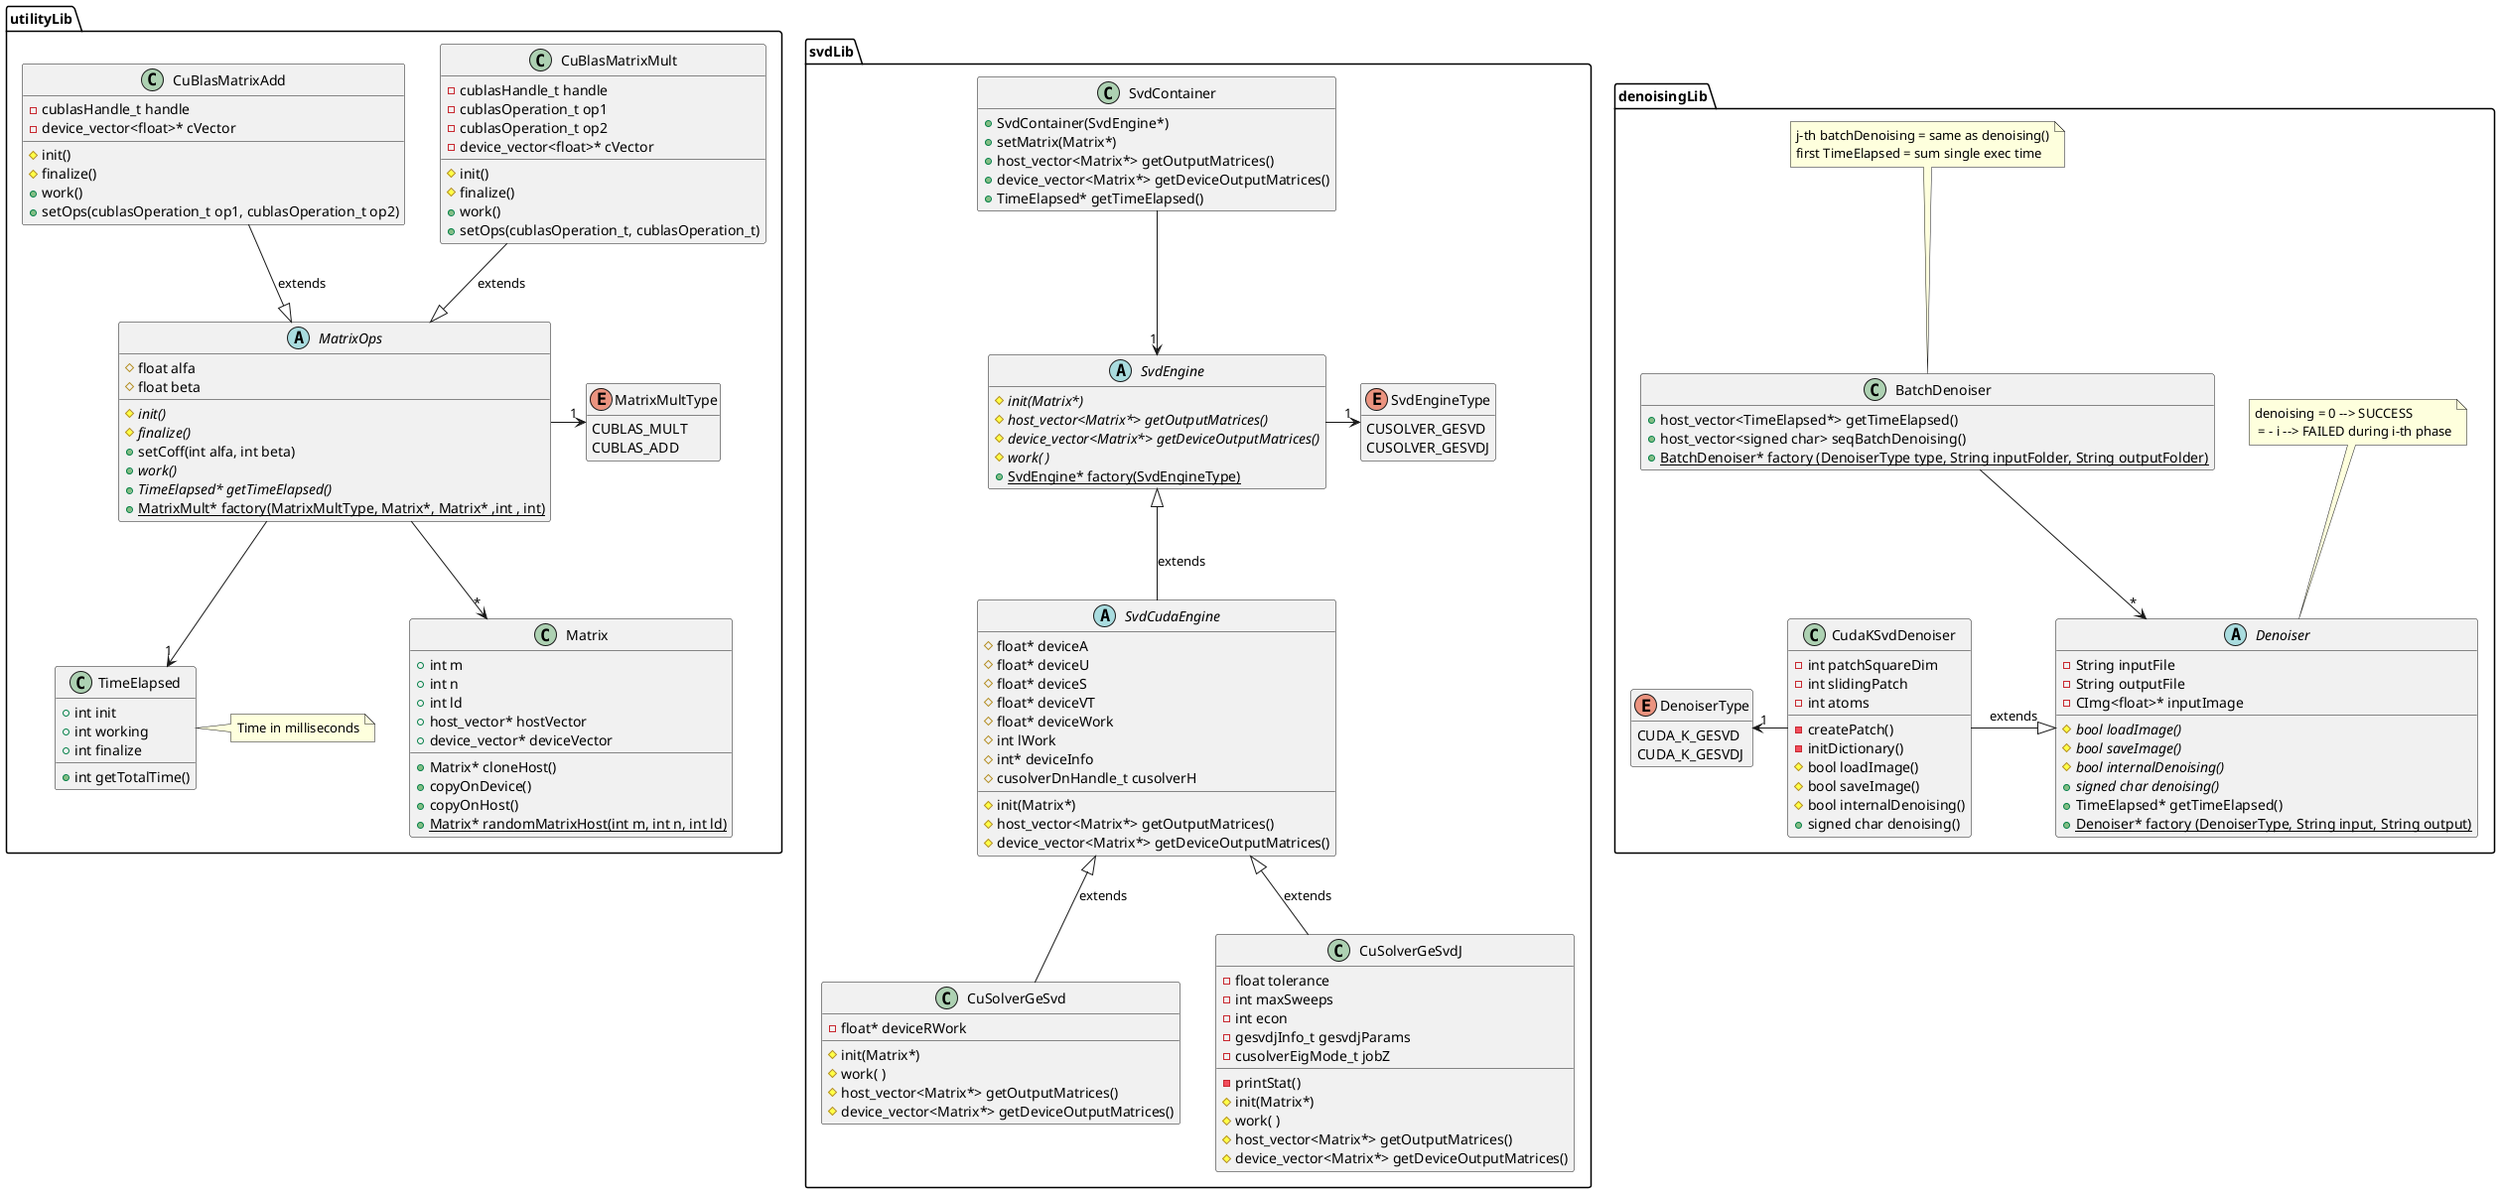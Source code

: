 @startuml diagrammaSVD

package utilityLib{

    class Matrix{
        + int m
        + int n
        + int ld
        + host_vector* hostVector
        + device_vector* deviceVector
        
        + Matrix* cloneHost()
        + copyOnDevice()
        + copyOnHost()
        {static} + Matrix* randomMatrixHost(int m, int n, int ld)
    }

    class TimeElapsed{
        + int init
        + int working
        + int finalize
        + int getTotalTime()
    }

    note right: Time in milliseconds

    enum MatrixMultType{
            CUBLAS_MULT
            CUBLAS_ADD
    }

    abstract class MatrixOps{

        # float alfa
        # float beta

        {abstract} # init()
        {abstract} # finalize()
        + setCoff(int alfa, int beta)
        {abstract} + work()
        {abstract} + TimeElapsed* getTimeElapsed()
        {static} + MatrixMult* factory(MatrixMultType, Matrix*, Matrix* ,int , int)
    }

    class CuBlasMatrixMult{

        - cublasHandle_t handle
        - cublasOperation_t op1
        - cublasOperation_t op2
        - device_vector<float>* cVector

        # init()
        # finalize()
        + work()
        + setOps(cublasOperation_t, cublasOperation_t) 
    }

    class CuBlasMatrixAdd{

        - cublasHandle_t handle
        - device_vector<float>* cVector

        # init()
        # finalize()
        + work()
        + setOps(cublasOperation_t op1, cublasOperation_t op2)
    }

    MatrixOps --> "*" Matrix
    MatrixOps --> "1" TimeElapsed
    MatrixOps -> "1" MatrixMultType 
    CuBlasMatrixMult --|> MatrixOps : extends
    CuBlasMatrixAdd --|> MatrixOps : extends

    hide MatrixMultType methods 
}

package svdLib {

    abstract class SvdEngine{
        
        {abstract} # init(Matrix*)
        {abstract} # host_vector<Matrix*> getOutputMatrices()
        {abstract} # device_vector<Matrix*> getDeviceOutputMatrices()
        {abstract} # work( )
        {static} + SvdEngine* factory(SvdEngineType)
    }

    abstract class SvdCudaEngine{

        # float* deviceA
        # float* deviceU
        # float* deviceS
        # float* deviceVT
        # float* deviceWork
        # int lWork
        # int* deviceInfo
        # cusolverDnHandle_t cusolverH
        

        # init(Matrix*)
        # host_vector<Matrix*> getOutputMatrices()
        # device_vector<Matrix*> getDeviceOutputMatrices()
    }

    enum SvdEngineType{
            CUSOLVER_GESVD
            CUSOLVER_GESVDJ
    }

    class CuSolverGeSvd{

        - float* deviceRWork

        # init(Matrix*)
        # work( )
        # host_vector<Matrix*> getOutputMatrices()
        # device_vector<Matrix*> getDeviceOutputMatrices()
    }

    class CuSolverGeSvdJ{

        - float tolerance
        - int maxSweeps
        - int econ
        - gesvdjInfo_t gesvdjParams
        - cusolverEigMode_t jobZ

        - printStat()
        # init(Matrix*)
        # work( )
        # host_vector<Matrix*> getOutputMatrices()
        # device_vector<Matrix*> getDeviceOutputMatrices()
    }

    class SvdContainer{

        + SvdContainer(SvdEngine*)
        + setMatrix(Matrix*)
        + host_vector<Matrix*> getOutputMatrices()
        + device_vector<Matrix*> getDeviceOutputMatrices()
        + TimeElapsed* getTimeElapsed()
    }

    'SvdContainer -->  "*" Matrix 
    SvdContainer --> "1" SvdEngine
    'TimeElapsed "1" <- SvdContainer
    'SvdEngine -> "*" Matrix
    SvdEngine -> "1" SvdEngineType
    SvdEngine <|-- SvdCudaEngine : extends
    SvdCudaEngine <|-- CuSolverGeSvdJ : extends
    SvdCudaEngine <|-- CuSolverGeSvd : extends

    hide SvdEngineType methods
    hide SvdContainer fields
    hide SvdEngine fields
}

package denoisingLib{

    enum DenoiserType{
            CUDA_K_GESVD
            CUDA_K_GESVDJ
    }

    abstract class Denoiser{

        - String inputFile
        - String outputFile
        - CImg<float>* inputImage

        {abstract} # bool loadImage()
        {abstract} # bool saveImage()
        {abstract} # bool internalDenoising()
        {abstract} + signed char denoising()
        + TimeElapsed* getTimeElapsed()
        {static} + Denoiser* factory (DenoiserType, String input, String output)
    }

    note top: denoising = 0 --> SUCCESS\n = - i --> FAILED during i-th phase 

    class CudaKSvdDenoiser{
        - int patchSquareDim
        - int slidingPatch
        - int atoms

        - createPatch()
        - initDictionary()
        # bool loadImage()
        # bool saveImage()
        # bool internalDenoising()
        + signed char denoising()
    }

    class BatchDenoiser{
        + host_vector<TimeElapsed*> getTimeElapsed() 
        + host_vector<signed char> seqBatchDenoising()
        {static} + BatchDenoiser* factory (DenoiserType type, String inputFolder, String outputFolder)
    }

    note top: j-th batchDenoising = same as denoising()\nfirst TimeElapsed = sum single exec time 


    'Denoiser --> "1" TimeElapsed
    'Denoiser --> "*" Matrix
    'Denoiser --> "*" SvdContainer
    CudaKSvdDenoiser -|> Denoiser : extends
    DenoiserType "1"<- CudaKSvdDenoiser
    'CudaKSvdDenoiser --> "*" Matrix
    BatchDenoiser --> "*" Denoiser
    'BatchDenoiser --> "*" TimeElapsed

    hide BatchDenoiser fields
    hide DenoiserType methods
}


@enduml